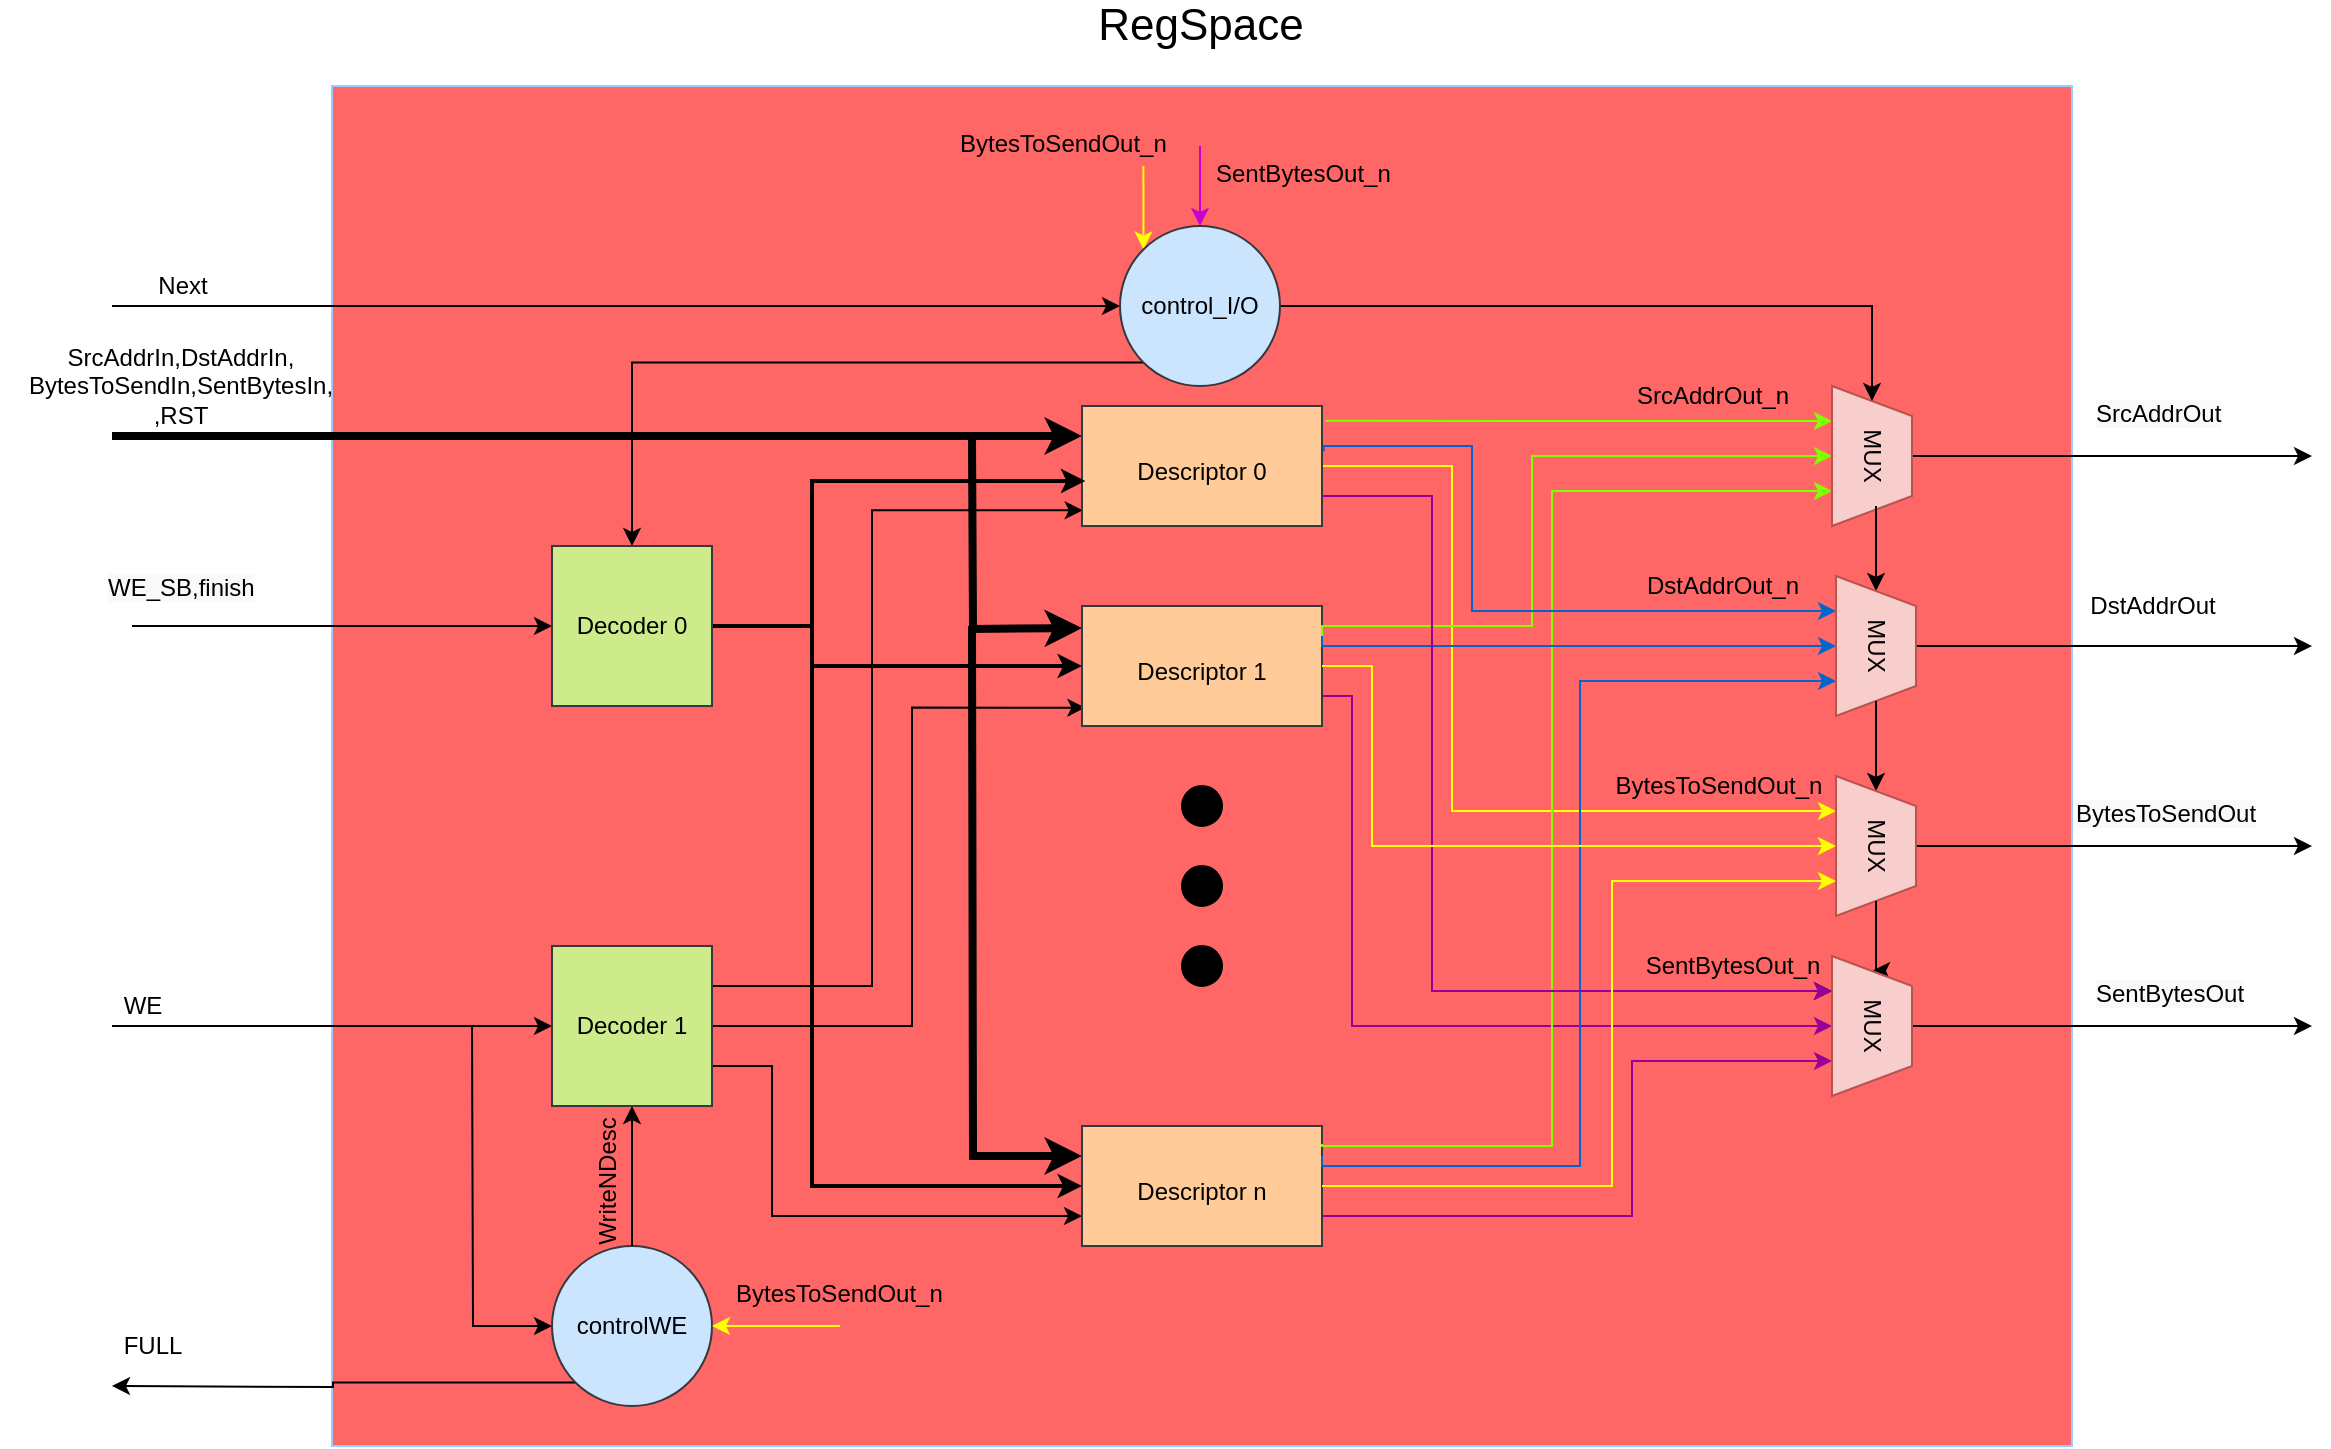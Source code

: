 <mxfile version="20.0.3" type="device"><diagram id="_61jBpjUiUfqDT07Y8HQ" name="Page-1"><mxGraphModel dx="2310" dy="1916" grid="1" gridSize="10" guides="1" tooltips="1" connect="1" arrows="1" fold="1" page="1" pageScale="1" pageWidth="827" pageHeight="1169" math="0" shadow="0"><root><mxCell id="0"/><mxCell id="1" parent="0"/><mxCell id="V_tQSAEmvCcFwxh0mtNC-1" value="" style="rounded=0;whiteSpace=wrap;html=1;fillColor=#FF6666;strokeColor=#99CCFF;fontColor=#ffffff;" parent="1" vertex="1"><mxGeometry x="20" y="10" width="870" height="680" as="geometry"/></mxCell><mxCell id="V_tQSAEmvCcFwxh0mtNC-2" value="&lt;font style=&quot;font-size: 22px;&quot;&gt;RegSpace&lt;/font&gt;" style="text;html=1;align=center;verticalAlign=middle;resizable=0;points=[];autosize=1;strokeColor=none;fillColor=none;" parent="1" vertex="1"><mxGeometry x="394" y="-30" width="120" height="20" as="geometry"/></mxCell><mxCell id="V_tQSAEmvCcFwxh0mtNC-14" style="edgeStyle=orthogonalEdgeStyle;rounded=0;orthogonalLoop=1;jettySize=auto;html=1;exitX=0;exitY=0.25;exitDx=0;exitDy=0;fontSize=12;startArrow=classic;startFill=1;endArrow=none;endFill=0;strokeWidth=4;" parent="1" source="V_tQSAEmvCcFwxh0mtNC-3" edge="1"><mxGeometry relative="1" as="geometry"><mxPoint x="-90" y="185" as="targetPoint"/></mxGeometry></mxCell><mxCell id="V_tQSAEmvCcFwxh0mtNC-29" style="edgeStyle=orthogonalEdgeStyle;rounded=0;orthogonalLoop=1;jettySize=auto;html=1;exitX=0.003;exitY=0.869;exitDx=0;exitDy=0;entryX=1;entryY=0.25;entryDx=0;entryDy=0;fontSize=12;startArrow=classic;startFill=1;endArrow=none;endFill=0;strokeWidth=1;exitPerimeter=0;" parent="1" source="V_tQSAEmvCcFwxh0mtNC-3" target="V_tQSAEmvCcFwxh0mtNC-11" edge="1"><mxGeometry relative="1" as="geometry"><Array as="points"><mxPoint x="290" y="222"/><mxPoint x="290" y="460"/></Array></mxGeometry></mxCell><mxCell id="V_tQSAEmvCcFwxh0mtNC-60" style="edgeStyle=orthogonalEdgeStyle;rounded=0;orthogonalLoop=1;jettySize=auto;html=1;exitX=1;exitY=0.5;exitDx=0;exitDy=0;entryX=0.25;entryY=1;entryDx=0;entryDy=0;fontSize=12;startArrow=none;startFill=0;endArrow=classic;endFill=1;strokeWidth=1;strokeColor=#FFFF00;" parent="1" source="V_tQSAEmvCcFwxh0mtNC-3" target="V_tQSAEmvCcFwxh0mtNC-37" edge="1"><mxGeometry relative="1" as="geometry"><Array as="points"><mxPoint x="580" y="200"/><mxPoint x="580" y="373"/></Array></mxGeometry></mxCell><mxCell id="V_tQSAEmvCcFwxh0mtNC-64" style="edgeStyle=orthogonalEdgeStyle;rounded=0;orthogonalLoop=1;jettySize=auto;html=1;exitX=1;exitY=0.75;exitDx=0;exitDy=0;entryX=0.25;entryY=1;entryDx=0;entryDy=0;fontSize=12;startArrow=none;startFill=0;endArrow=classic;endFill=1;strokeWidth=1;" parent="1" source="V_tQSAEmvCcFwxh0mtNC-3" target="V_tQSAEmvCcFwxh0mtNC-38" edge="1"><mxGeometry relative="1" as="geometry"><Array as="points"><mxPoint x="570" y="215"/><mxPoint x="570" y="463"/></Array></mxGeometry></mxCell><mxCell id="V_tQSAEmvCcFwxh0mtNC-3" value="&lt;font style=&quot;font-size: 12px;&quot;&gt;Descriptor 0&lt;/font&gt;" style="rounded=0;whiteSpace=wrap;html=1;fontSize=22;fillColor=#ffcc99;strokeColor=#36393d;" parent="1" vertex="1"><mxGeometry x="395" y="170" width="120" height="60" as="geometry"/></mxCell><mxCell id="V_tQSAEmvCcFwxh0mtNC-17" style="edgeStyle=orthogonalEdgeStyle;rounded=0;orthogonalLoop=1;jettySize=auto;html=1;exitX=0;exitY=0.25;exitDx=0;exitDy=0;fontSize=12;startArrow=classic;startFill=1;endArrow=none;endFill=0;strokeWidth=4;" parent="1" edge="1"><mxGeometry relative="1" as="geometry"><mxPoint x="340" y="186" as="targetPoint"/><mxPoint x="395" y="281" as="sourcePoint"/></mxGeometry></mxCell><mxCell id="V_tQSAEmvCcFwxh0mtNC-30" style="edgeStyle=orthogonalEdgeStyle;rounded=0;orthogonalLoop=1;jettySize=auto;html=1;exitX=0.014;exitY=0.847;exitDx=0;exitDy=0;entryX=1;entryY=0.5;entryDx=0;entryDy=0;fontSize=12;startArrow=classic;startFill=1;endArrow=none;endFill=0;strokeWidth=1;exitPerimeter=0;" parent="1" source="V_tQSAEmvCcFwxh0mtNC-4" target="V_tQSAEmvCcFwxh0mtNC-11" edge="1"><mxGeometry relative="1" as="geometry"><Array as="points"><mxPoint x="310" y="321"/><mxPoint x="310" y="480"/></Array></mxGeometry></mxCell><mxCell id="V_tQSAEmvCcFwxh0mtNC-61" style="edgeStyle=orthogonalEdgeStyle;rounded=0;orthogonalLoop=1;jettySize=auto;html=1;exitX=1;exitY=0.5;exitDx=0;exitDy=0;entryX=0.5;entryY=1;entryDx=0;entryDy=0;fontSize=12;startArrow=none;startFill=0;endArrow=classic;endFill=1;strokeWidth=1;strokeColor=#FF8000;" parent="1" source="V_tQSAEmvCcFwxh0mtNC-4" target="V_tQSAEmvCcFwxh0mtNC-37" edge="1"><mxGeometry relative="1" as="geometry"><Array as="points"><mxPoint x="540" y="300"/><mxPoint x="540" y="390"/></Array></mxGeometry></mxCell><mxCell id="V_tQSAEmvCcFwxh0mtNC-63" style="edgeStyle=orthogonalEdgeStyle;rounded=0;orthogonalLoop=1;jettySize=auto;html=1;exitX=1;exitY=0.75;exitDx=0;exitDy=0;entryX=0.5;entryY=1;entryDx=0;entryDy=0;fontSize=12;startArrow=none;startFill=0;endArrow=classic;endFill=1;strokeWidth=1;strokeColor=#990099;" parent="1" source="V_tQSAEmvCcFwxh0mtNC-4" target="V_tQSAEmvCcFwxh0mtNC-38" edge="1"><mxGeometry relative="1" as="geometry"><Array as="points"><mxPoint x="530" y="315"/><mxPoint x="530" y="480"/></Array></mxGeometry></mxCell><mxCell id="V_tQSAEmvCcFwxh0mtNC-4" value="&lt;font style=&quot;font-size: 12px;&quot;&gt;Descriptor 1&lt;/font&gt;" style="rounded=0;whiteSpace=wrap;html=1;fontSize=22;fillColor=#ffcc99;strokeColor=#36393d;" parent="1" vertex="1"><mxGeometry x="395" y="270" width="120" height="60" as="geometry"/></mxCell><mxCell id="V_tQSAEmvCcFwxh0mtNC-19" style="edgeStyle=orthogonalEdgeStyle;rounded=0;orthogonalLoop=1;jettySize=auto;html=1;exitX=0;exitY=0.25;exitDx=0;exitDy=0;fontSize=12;startArrow=classic;startFill=1;endArrow=none;endFill=0;strokeWidth=4;" parent="1" source="V_tQSAEmvCcFwxh0mtNC-5" edge="1"><mxGeometry relative="1" as="geometry"><mxPoint x="340" y="280" as="targetPoint"/></mxGeometry></mxCell><mxCell id="V_tQSAEmvCcFwxh0mtNC-32" style="edgeStyle=orthogonalEdgeStyle;rounded=0;orthogonalLoop=1;jettySize=auto;html=1;exitX=0;exitY=0.75;exitDx=0;exitDy=0;entryX=1;entryY=0.75;entryDx=0;entryDy=0;fontSize=12;startArrow=classic;startFill=1;endArrow=none;endFill=0;strokeWidth=1;" parent="1" source="V_tQSAEmvCcFwxh0mtNC-5" target="V_tQSAEmvCcFwxh0mtNC-11" edge="1"><mxGeometry relative="1" as="geometry"><Array as="points"><mxPoint x="240" y="575"/><mxPoint x="240" y="500"/></Array></mxGeometry></mxCell><mxCell id="V_tQSAEmvCcFwxh0mtNC-62" style="edgeStyle=orthogonalEdgeStyle;rounded=0;orthogonalLoop=1;jettySize=auto;html=1;exitX=1;exitY=0.5;exitDx=0;exitDy=0;entryX=0.75;entryY=1;entryDx=0;entryDy=0;fontSize=12;startArrow=none;startFill=0;endArrow=classic;endFill=1;strokeWidth=1;strokeColor=#FF8000;" parent="1" source="V_tQSAEmvCcFwxh0mtNC-5" target="V_tQSAEmvCcFwxh0mtNC-37" edge="1"><mxGeometry relative="1" as="geometry"><Array as="points"><mxPoint x="660" y="560"/><mxPoint x="660" y="408"/></Array></mxGeometry></mxCell><mxCell id="V_tQSAEmvCcFwxh0mtNC-65" style="edgeStyle=orthogonalEdgeStyle;rounded=0;orthogonalLoop=1;jettySize=auto;html=1;exitX=1;exitY=0.75;exitDx=0;exitDy=0;entryX=0.75;entryY=1;entryDx=0;entryDy=0;fontSize=12;startArrow=none;startFill=0;endArrow=classic;endFill=1;strokeWidth=1;strokeColor=#990099;" parent="1" source="V_tQSAEmvCcFwxh0mtNC-5" target="V_tQSAEmvCcFwxh0mtNC-38" edge="1"><mxGeometry relative="1" as="geometry"><Array as="points"><mxPoint x="670" y="575"/><mxPoint x="670" y="498"/></Array></mxGeometry></mxCell><mxCell id="V_tQSAEmvCcFwxh0mtNC-5" value="&lt;font style=&quot;font-size: 12px;&quot;&gt;Descriptor n&lt;/font&gt;" style="rounded=0;whiteSpace=wrap;html=1;fontSize=22;fillColor=#ffcc99;strokeColor=#36393d;" parent="1" vertex="1"><mxGeometry x="395" y="530" width="120" height="60" as="geometry"/></mxCell><mxCell id="V_tQSAEmvCcFwxh0mtNC-6" value="" style="ellipse;whiteSpace=wrap;html=1;fontSize=12;gradientColor=#000000;fillColor=#000000;" parent="1" vertex="1"><mxGeometry x="445" y="360" width="20" height="20" as="geometry"/></mxCell><mxCell id="V_tQSAEmvCcFwxh0mtNC-7" value="" style="ellipse;whiteSpace=wrap;html=1;fontSize=12;gradientColor=#000000;fillColor=#000000;" parent="1" vertex="1"><mxGeometry x="445" y="400" width="20" height="20" as="geometry"/></mxCell><mxCell id="V_tQSAEmvCcFwxh0mtNC-8" value="" style="ellipse;whiteSpace=wrap;html=1;fontSize=12;gradientColor=#000000;fillColor=#000000;" parent="1" vertex="1"><mxGeometry x="445" y="440" width="20" height="20" as="geometry"/></mxCell><mxCell id="V_tQSAEmvCcFwxh0mtNC-26" style="edgeStyle=orthogonalEdgeStyle;rounded=0;orthogonalLoop=1;jettySize=auto;html=1;exitX=0;exitY=0.5;exitDx=0;exitDy=0;fontSize=12;startArrow=classic;startFill=1;endArrow=none;endFill=0;strokeWidth=1;" parent="1" source="V_tQSAEmvCcFwxh0mtNC-10" edge="1"><mxGeometry relative="1" as="geometry"><mxPoint x="90" y="480" as="targetPoint"/></mxGeometry></mxCell><mxCell id="V_tQSAEmvCcFwxh0mtNC-102" style="edgeStyle=orthogonalEdgeStyle;rounded=0;orthogonalLoop=1;jettySize=auto;html=1;exitX=0;exitY=1;exitDx=0;exitDy=0;fontSize=12;startArrow=none;startFill=0;endArrow=classic;endFill=1;strokeColor=#000000;strokeWidth=1;" parent="1" source="V_tQSAEmvCcFwxh0mtNC-10" edge="1"><mxGeometry relative="1" as="geometry"><mxPoint x="-90" y="660" as="targetPoint"/></mxGeometry></mxCell><mxCell id="V_tQSAEmvCcFwxh0mtNC-10" value="controlWE" style="ellipse;whiteSpace=wrap;html=1;aspect=fixed;fontSize=12;fillColor=#cce5ff;strokeColor=#36393d;" parent="1" vertex="1"><mxGeometry x="130" y="590" width="80" height="80" as="geometry"/></mxCell><mxCell id="V_tQSAEmvCcFwxh0mtNC-22" style="edgeStyle=orthogonalEdgeStyle;rounded=0;orthogonalLoop=1;jettySize=auto;html=1;exitX=0;exitY=0.5;exitDx=0;exitDy=0;fontSize=12;startArrow=classic;startFill=1;endArrow=none;endFill=0;strokeWidth=1;" parent="1" source="V_tQSAEmvCcFwxh0mtNC-11" edge="1"><mxGeometry relative="1" as="geometry"><mxPoint x="-90" y="480" as="targetPoint"/></mxGeometry></mxCell><mxCell id="V_tQSAEmvCcFwxh0mtNC-25" style="edgeStyle=orthogonalEdgeStyle;rounded=0;orthogonalLoop=1;jettySize=auto;html=1;exitX=0.5;exitY=1;exitDx=0;exitDy=0;entryX=0.5;entryY=0;entryDx=0;entryDy=0;fontSize=12;startArrow=classic;startFill=1;endArrow=none;endFill=0;strokeWidth=1;" parent="1" source="V_tQSAEmvCcFwxh0mtNC-11" target="V_tQSAEmvCcFwxh0mtNC-10" edge="1"><mxGeometry relative="1" as="geometry"/></mxCell><mxCell id="V_tQSAEmvCcFwxh0mtNC-11" value="Decoder 1" style="whiteSpace=wrap;html=1;aspect=fixed;fontSize=12;fillColor=#cdeb8b;strokeColor=#36393d;" parent="1" vertex="1"><mxGeometry x="130" y="440" width="80" height="80" as="geometry"/></mxCell><mxCell id="V_tQSAEmvCcFwxh0mtNC-21" value="SrcAddrIn,DstAddrIn,&lt;br&gt;BytesToSendIn,SentBytesIn,&lt;br&gt;,RST" style="text;html=1;align=center;verticalAlign=middle;resizable=0;points=[];autosize=1;strokeColor=none;fillColor=none;fontSize=12;" parent="1" vertex="1"><mxGeometry x="-146" y="130" width="180" height="60" as="geometry"/></mxCell><mxCell id="V_tQSAEmvCcFwxh0mtNC-23" value="WE" style="text;html=1;align=center;verticalAlign=middle;resizable=0;points=[];autosize=1;strokeColor=none;fillColor=none;fontSize=12;" parent="1" vertex="1"><mxGeometry x="-90" y="460" width="30" height="20" as="geometry"/></mxCell><mxCell id="V_tQSAEmvCcFwxh0mtNC-27" value="WriteNDesc" style="text;html=1;align=center;verticalAlign=middle;resizable=0;points=[];autosize=1;strokeColor=none;fillColor=none;fontSize=12;rotation=-90;" parent="1" vertex="1"><mxGeometry x="118" y="548" width="80" height="20" as="geometry"/></mxCell><mxCell id="V_tQSAEmvCcFwxh0mtNC-40" style="edgeStyle=orthogonalEdgeStyle;rounded=0;orthogonalLoop=1;jettySize=auto;html=1;exitX=0.25;exitY=1;exitDx=0;exitDy=0;entryX=1.013;entryY=0.123;entryDx=0;entryDy=0;entryPerimeter=0;fontSize=12;startArrow=classic;startFill=1;endArrow=none;endFill=0;strokeWidth=1;fillColor=#ffcccc;strokeColor=#80FF00;" parent="1" source="V_tQSAEmvCcFwxh0mtNC-33" target="V_tQSAEmvCcFwxh0mtNC-3" edge="1"><mxGeometry relative="1" as="geometry"/></mxCell><mxCell id="V_tQSAEmvCcFwxh0mtNC-42" style="edgeStyle=orthogonalEdgeStyle;rounded=0;orthogonalLoop=1;jettySize=auto;html=1;exitX=0.5;exitY=1;exitDx=0;exitDy=0;fontSize=12;startArrow=classic;startFill=1;endArrow=none;endFill=0;strokeWidth=1;entryX=1;entryY=0.25;entryDx=0;entryDy=0;fillColor=#ffcccc;strokeColor=#80FF00;" parent="1" source="V_tQSAEmvCcFwxh0mtNC-33" target="V_tQSAEmvCcFwxh0mtNC-4" edge="1"><mxGeometry relative="1" as="geometry"><mxPoint x="520" y="280" as="targetPoint"/><Array as="points"><mxPoint x="620" y="195"/><mxPoint x="620" y="280"/><mxPoint x="515" y="280"/></Array></mxGeometry></mxCell><mxCell id="V_tQSAEmvCcFwxh0mtNC-43" style="edgeStyle=orthogonalEdgeStyle;rounded=0;orthogonalLoop=1;jettySize=auto;html=1;exitX=0.75;exitY=1;exitDx=0;exitDy=0;entryX=1;entryY=0.15;entryDx=0;entryDy=0;fontSize=12;startArrow=classic;startFill=1;endArrow=none;endFill=0;strokeWidth=1;entryPerimeter=0;fillColor=#ffcccc;strokeColor=#80FF00;" parent="1" source="V_tQSAEmvCcFwxh0mtNC-33" target="V_tQSAEmvCcFwxh0mtNC-5" edge="1"><mxGeometry relative="1" as="geometry"><Array as="points"><mxPoint x="630" y="213"/><mxPoint x="630" y="540"/></Array></mxGeometry></mxCell><mxCell id="V_tQSAEmvCcFwxh0mtNC-77" style="edgeStyle=orthogonalEdgeStyle;rounded=0;orthogonalLoop=1;jettySize=auto;html=1;exitX=0.5;exitY=0;exitDx=0;exitDy=0;fontSize=12;startArrow=none;startFill=0;endArrow=classic;endFill=1;strokeColor=#000000;strokeWidth=1;" parent="1" source="V_tQSAEmvCcFwxh0mtNC-33" edge="1"><mxGeometry relative="1" as="geometry"><mxPoint x="1010" y="195" as="targetPoint"/></mxGeometry></mxCell><mxCell id="V_tQSAEmvCcFwxh0mtNC-33" value="MUX" style="shape=trapezoid;perimeter=trapezoidPerimeter;whiteSpace=wrap;html=1;fixedSize=1;fontSize=12;fillColor=#f8cecc;rotation=90;size=15;strokeColor=#b85450;" parent="1" vertex="1"><mxGeometry x="755" y="175" width="70" height="40" as="geometry"/></mxCell><mxCell id="V_tQSAEmvCcFwxh0mtNC-55" style="edgeStyle=orthogonalEdgeStyle;rounded=0;orthogonalLoop=1;jettySize=auto;html=1;exitX=0.25;exitY=1;exitDx=0;exitDy=0;entryX=1.007;entryY=0.377;entryDx=0;entryDy=0;fontSize=12;startArrow=classic;startFill=1;endArrow=none;endFill=0;strokeWidth=1;entryPerimeter=0;strokeColor=#0066CC;" parent="1" source="V_tQSAEmvCcFwxh0mtNC-36" target="V_tQSAEmvCcFwxh0mtNC-3" edge="1"><mxGeometry relative="1" as="geometry"><Array as="points"><mxPoint x="590" y="273"/><mxPoint x="590" y="190"/><mxPoint x="516" y="190"/></Array></mxGeometry></mxCell><mxCell id="V_tQSAEmvCcFwxh0mtNC-57" style="edgeStyle=orthogonalEdgeStyle;rounded=0;orthogonalLoop=1;jettySize=auto;html=1;exitX=0.5;exitY=1;exitDx=0;exitDy=0;fontSize=12;startArrow=classic;startFill=1;endArrow=none;endFill=0;strokeWidth=1;entryX=1;entryY=0.25;entryDx=0;entryDy=0;strokeColor=#0066CC;" parent="1" source="V_tQSAEmvCcFwxh0mtNC-36" target="V_tQSAEmvCcFwxh0mtNC-4" edge="1"><mxGeometry relative="1" as="geometry"><mxPoint x="520" y="290" as="targetPoint"/><Array as="points"><mxPoint x="515" y="290"/></Array></mxGeometry></mxCell><mxCell id="V_tQSAEmvCcFwxh0mtNC-59" style="edgeStyle=orthogonalEdgeStyle;rounded=0;orthogonalLoop=1;jettySize=auto;html=1;exitX=0.75;exitY=1;exitDx=0;exitDy=0;entryX=1;entryY=0.25;entryDx=0;entryDy=0;fontSize=12;startArrow=classic;startFill=1;endArrow=none;endFill=0;strokeWidth=1;strokeColor=#0066CC;" parent="1" source="V_tQSAEmvCcFwxh0mtNC-36" target="V_tQSAEmvCcFwxh0mtNC-5" edge="1"><mxGeometry relative="1" as="geometry"><Array as="points"><mxPoint x="644" y="308"/><mxPoint x="644" y="550"/><mxPoint x="515" y="550"/></Array></mxGeometry></mxCell><mxCell id="V_tQSAEmvCcFwxh0mtNC-78" style="edgeStyle=orthogonalEdgeStyle;rounded=0;orthogonalLoop=1;jettySize=auto;html=1;exitX=0.5;exitY=0;exitDx=0;exitDy=0;fontSize=12;startArrow=none;startFill=0;endArrow=classic;endFill=1;strokeColor=#000000;strokeWidth=1;" parent="1" source="V_tQSAEmvCcFwxh0mtNC-36" edge="1"><mxGeometry relative="1" as="geometry"><mxPoint x="1010" y="290" as="targetPoint"/></mxGeometry></mxCell><mxCell id="V_tQSAEmvCcFwxh0mtNC-90" style="edgeStyle=orthogonalEdgeStyle;rounded=0;orthogonalLoop=1;jettySize=auto;html=1;exitX=0;exitY=0.5;exitDx=0;exitDy=0;fontSize=12;startArrow=classic;startFill=1;endArrow=none;endFill=0;strokeColor=#000000;strokeWidth=1;" parent="1" source="V_tQSAEmvCcFwxh0mtNC-36" edge="1"><mxGeometry relative="1" as="geometry"><mxPoint x="792" y="220" as="targetPoint"/></mxGeometry></mxCell><mxCell id="V_tQSAEmvCcFwxh0mtNC-36" value="MUX" style="shape=trapezoid;perimeter=trapezoidPerimeter;whiteSpace=wrap;html=1;fixedSize=1;fontSize=12;fillColor=#f8cecc;rotation=90;size=15;strokeColor=#b85450;" parent="1" vertex="1"><mxGeometry x="757" y="270" width="70" height="40" as="geometry"/></mxCell><mxCell id="V_tQSAEmvCcFwxh0mtNC-79" style="edgeStyle=orthogonalEdgeStyle;rounded=0;orthogonalLoop=1;jettySize=auto;html=1;exitX=0.5;exitY=0;exitDx=0;exitDy=0;fontSize=12;startArrow=none;startFill=0;endArrow=classic;endFill=1;strokeColor=#000000;strokeWidth=1;" parent="1" source="V_tQSAEmvCcFwxh0mtNC-37" edge="1"><mxGeometry relative="1" as="geometry"><mxPoint x="1010" y="390" as="targetPoint"/></mxGeometry></mxCell><mxCell id="V_tQSAEmvCcFwxh0mtNC-89" style="edgeStyle=orthogonalEdgeStyle;rounded=0;orthogonalLoop=1;jettySize=auto;html=1;exitX=0;exitY=0.5;exitDx=0;exitDy=0;fontSize=12;startArrow=classic;startFill=1;endArrow=none;endFill=0;strokeColor=#000000;strokeWidth=1;" parent="1" source="V_tQSAEmvCcFwxh0mtNC-37" target="V_tQSAEmvCcFwxh0mtNC-36" edge="1"><mxGeometry relative="1" as="geometry"/></mxCell><mxCell id="V_tQSAEmvCcFwxh0mtNC-37" value="MUX" style="shape=trapezoid;perimeter=trapezoidPerimeter;whiteSpace=wrap;html=1;fixedSize=1;fontSize=12;fillColor=#f8cecc;rotation=90;size=15;strokeColor=#b85450;" parent="1" vertex="1"><mxGeometry x="757" y="370" width="70" height="40" as="geometry"/></mxCell><mxCell id="V_tQSAEmvCcFwxh0mtNC-80" style="edgeStyle=orthogonalEdgeStyle;rounded=0;orthogonalLoop=1;jettySize=auto;html=1;exitX=0.5;exitY=0;exitDx=0;exitDy=0;fontSize=12;startArrow=none;startFill=0;endArrow=classic;endFill=1;strokeColor=#000000;strokeWidth=1;" parent="1" source="V_tQSAEmvCcFwxh0mtNC-38" edge="1"><mxGeometry relative="1" as="geometry"><mxPoint x="1010" y="480" as="targetPoint"/></mxGeometry></mxCell><mxCell id="V_tQSAEmvCcFwxh0mtNC-88" style="edgeStyle=orthogonalEdgeStyle;rounded=0;orthogonalLoop=1;jettySize=auto;html=1;exitX=0;exitY=0.5;exitDx=0;exitDy=0;entryX=1;entryY=0.5;entryDx=0;entryDy=0;fontSize=12;startArrow=classic;startFill=1;endArrow=none;endFill=0;strokeColor=#000000;strokeWidth=1;" parent="1" source="V_tQSAEmvCcFwxh0mtNC-38" target="V_tQSAEmvCcFwxh0mtNC-37" edge="1"><mxGeometry relative="1" as="geometry"/></mxCell><mxCell id="V_tQSAEmvCcFwxh0mtNC-38" value="MUX" style="shape=trapezoid;perimeter=trapezoidPerimeter;whiteSpace=wrap;html=1;fixedSize=1;fontSize=12;fillColor=#f8cecc;rotation=90;size=15;strokeColor=#b85450;" parent="1" vertex="1"><mxGeometry x="755" y="460" width="70" height="40" as="geometry"/></mxCell><mxCell id="V_tQSAEmvCcFwxh0mtNC-69" style="edgeStyle=orthogonalEdgeStyle;rounded=0;orthogonalLoop=1;jettySize=auto;html=1;exitX=1;exitY=0.75;exitDx=0;exitDy=0;entryX=0.25;entryY=1;entryDx=0;entryDy=0;fontSize=12;startArrow=none;startFill=0;endArrow=classic;endFill=1;strokeWidth=1;strokeColor=#990099;" parent="1" edge="1"><mxGeometry relative="1" as="geometry"><mxPoint x="515" y="215" as="sourcePoint"/><mxPoint x="770" y="462.5" as="targetPoint"/><Array as="points"><mxPoint x="570" y="215"/><mxPoint x="570" y="463"/></Array></mxGeometry></mxCell><mxCell id="V_tQSAEmvCcFwxh0mtNC-70" value="SrcAddrOut_n" style="text;html=1;align=center;verticalAlign=middle;resizable=0;points=[];autosize=1;strokeColor=none;fillColor=none;fontSize=12;" parent="1" vertex="1"><mxGeometry x="665" y="155" width="90" height="20" as="geometry"/></mxCell><mxCell id="V_tQSAEmvCcFwxh0mtNC-71" value="DstAddrOut_n" style="text;html=1;align=center;verticalAlign=middle;resizable=0;points=[];autosize=1;strokeColor=none;fillColor=none;fontSize=12;" parent="1" vertex="1"><mxGeometry x="670" y="250" width="90" height="20" as="geometry"/></mxCell><mxCell id="V_tQSAEmvCcFwxh0mtNC-72" value="BytesToSendOut_n" style="text;html=1;align=center;verticalAlign=middle;resizable=0;points=[];autosize=1;strokeColor=none;fillColor=none;fontSize=12;" parent="1" vertex="1"><mxGeometry x="653" y="350" width="120" height="20" as="geometry"/></mxCell><mxCell id="V_tQSAEmvCcFwxh0mtNC-73" value="SentBytesOut_n" style="text;html=1;align=center;verticalAlign=middle;resizable=0;points=[];autosize=1;strokeColor=none;fillColor=none;fontSize=12;" parent="1" vertex="1"><mxGeometry x="670" y="440" width="100" height="20" as="geometry"/></mxCell><mxCell id="V_tQSAEmvCcFwxh0mtNC-75" style="edgeStyle=orthogonalEdgeStyle;rounded=0;orthogonalLoop=1;jettySize=auto;html=1;exitX=1;exitY=0.5;exitDx=0;exitDy=0;entryX=0.75;entryY=1;entryDx=0;entryDy=0;fontSize=12;startArrow=none;startFill=0;endArrow=classic;endFill=1;strokeWidth=1;strokeColor=#FFFF00;" parent="1" edge="1"><mxGeometry relative="1" as="geometry"><mxPoint x="515" y="560" as="sourcePoint"/><mxPoint x="772" y="407.5" as="targetPoint"/><Array as="points"><mxPoint x="660" y="560"/><mxPoint x="660" y="408"/></Array></mxGeometry></mxCell><mxCell id="V_tQSAEmvCcFwxh0mtNC-76" style="edgeStyle=orthogonalEdgeStyle;rounded=0;orthogonalLoop=1;jettySize=auto;html=1;exitX=1;exitY=0.5;exitDx=0;exitDy=0;entryX=0.5;entryY=1;entryDx=0;entryDy=0;fontSize=12;startArrow=none;startFill=0;endArrow=classic;endFill=1;strokeWidth=1;strokeColor=#FFFF00;" parent="1" edge="1"><mxGeometry relative="1" as="geometry"><mxPoint x="515" y="300" as="sourcePoint"/><mxPoint x="772" y="390" as="targetPoint"/><Array as="points"><mxPoint x="540" y="300"/><mxPoint x="540" y="390"/></Array></mxGeometry></mxCell><mxCell id="V_tQSAEmvCcFwxh0mtNC-81" value="DstAddrOut" style="text;html=1;align=center;verticalAlign=middle;resizable=0;points=[];autosize=1;strokeColor=none;fillColor=none;fontSize=12;" parent="1" vertex="1"><mxGeometry x="890" y="260" width="80" height="20" as="geometry"/></mxCell><mxCell id="V_tQSAEmvCcFwxh0mtNC-82" value="&lt;span style=&quot;color: rgb(0, 0, 0); font-family: Helvetica; font-size: 12px; font-style: normal; font-variant-ligatures: normal; font-variant-caps: normal; font-weight: 400; letter-spacing: normal; orphans: 2; text-align: center; text-indent: 0px; text-transform: none; widows: 2; word-spacing: 0px; -webkit-text-stroke-width: 0px; background-color: rgb(248, 249, 250); text-decoration-thickness: initial; text-decoration-style: initial; text-decoration-color: initial; float: none; display: inline !important;&quot;&gt;BytesToSendOut&lt;/span&gt;" style="text;whiteSpace=wrap;html=1;fontSize=12;" parent="1" vertex="1"><mxGeometry x="890" y="360" width="120" height="30" as="geometry"/></mxCell><mxCell id="V_tQSAEmvCcFwxh0mtNC-83" value="&lt;span style=&quot;color: rgb(0, 0, 0); font-family: Helvetica; font-size: 12px; font-style: normal; font-variant-ligatures: normal; font-variant-caps: normal; font-weight: 400; letter-spacing: normal; orphans: 2; text-align: center; text-indent: 0px; text-transform: none; widows: 2; word-spacing: 0px; -webkit-text-stroke-width: 0px; background-color: rgb(248, 249, 250); text-decoration-thickness: initial; text-decoration-style: initial; text-decoration-color: initial; float: none; display: inline !important;&quot;&gt;SentBytesOut&lt;/span&gt;" style="text;whiteSpace=wrap;html=1;fontSize=12;" parent="1" vertex="1"><mxGeometry x="900" y="450" width="110" height="30" as="geometry"/></mxCell><mxCell id="V_tQSAEmvCcFwxh0mtNC-85" value="&lt;span style=&quot;color: rgb(0, 0, 0); font-family: Helvetica; font-size: 12px; font-style: normal; font-variant-ligatures: normal; font-variant-caps: normal; font-weight: 400; letter-spacing: normal; orphans: 2; text-align: center; text-indent: 0px; text-transform: none; widows: 2; word-spacing: 0px; -webkit-text-stroke-width: 0px; background-color: rgb(248, 249, 250); text-decoration-thickness: initial; text-decoration-style: initial; text-decoration-color: initial; float: none; display: inline !important;&quot;&gt;SrcAddrOut&lt;/span&gt;" style="text;whiteSpace=wrap;html=1;fontSize=12;" parent="1" vertex="1"><mxGeometry x="900" y="160" width="100" height="30" as="geometry"/></mxCell><mxCell id="V_tQSAEmvCcFwxh0mtNC-91" style="edgeStyle=orthogonalEdgeStyle;rounded=0;orthogonalLoop=1;jettySize=auto;html=1;exitX=0;exitY=0;exitDx=0;exitDy=0;fontSize=12;startArrow=classic;startFill=1;endArrow=none;endFill=0;strokeColor=#FFFF00;strokeWidth=1;" parent="1" source="V_tQSAEmvCcFwxh0mtNC-86" edge="1"><mxGeometry relative="1" as="geometry"><mxPoint x="214.216" y="106.716" as="sourcePoint"/><mxPoint x="426" y="50" as="targetPoint"/><Array as="points"><mxPoint x="426" y="50"/></Array></mxGeometry></mxCell><mxCell id="V_tQSAEmvCcFwxh0mtNC-92" style="edgeStyle=orthogonalEdgeStyle;rounded=0;orthogonalLoop=1;jettySize=auto;html=1;exitX=0.5;exitY=0;exitDx=0;exitDy=0;fontSize=12;startArrow=classic;startFill=1;endArrow=none;endFill=0;strokeColor=#CC00CC;strokeWidth=1;" parent="1" source="V_tQSAEmvCcFwxh0mtNC-86" edge="1"><mxGeometry relative="1" as="geometry"><mxPoint x="454" y="40" as="targetPoint"/><Array as="points"><mxPoint x="454" y="50"/></Array></mxGeometry></mxCell><mxCell id="GZgQyyFfolr0WVD_Wpno-1" style="edgeStyle=orthogonalEdgeStyle;rounded=0;orthogonalLoop=1;jettySize=auto;html=1;exitX=1;exitY=0.5;exitDx=0;exitDy=0;entryX=0;entryY=0.5;entryDx=0;entryDy=0;" edge="1" parent="1" source="V_tQSAEmvCcFwxh0mtNC-86" target="V_tQSAEmvCcFwxh0mtNC-33"><mxGeometry relative="1" as="geometry"><Array as="points"><mxPoint x="790" y="120"/></Array></mxGeometry></mxCell><mxCell id="GZgQyyFfolr0WVD_Wpno-4" style="edgeStyle=orthogonalEdgeStyle;rounded=0;orthogonalLoop=1;jettySize=auto;html=1;exitX=0;exitY=0.5;exitDx=0;exitDy=0;startArrow=classic;startFill=1;endArrow=none;endFill=0;" edge="1" parent="1" source="V_tQSAEmvCcFwxh0mtNC-86"><mxGeometry relative="1" as="geometry"><mxPoint x="-90" y="120" as="targetPoint"/></mxGeometry></mxCell><mxCell id="GZgQyyFfolr0WVD_Wpno-16" style="edgeStyle=orthogonalEdgeStyle;rounded=0;orthogonalLoop=1;jettySize=auto;html=1;exitX=0;exitY=1;exitDx=0;exitDy=0;entryX=0.5;entryY=0;entryDx=0;entryDy=0;startArrow=none;startFill=0;endArrow=classic;endFill=1;strokeWidth=1;" edge="1" parent="1" source="V_tQSAEmvCcFwxh0mtNC-86" target="GZgQyyFfolr0WVD_Wpno-8"><mxGeometry relative="1" as="geometry"/></mxCell><mxCell id="V_tQSAEmvCcFwxh0mtNC-86" value="control_I/O" style="ellipse;whiteSpace=wrap;html=1;aspect=fixed;fontSize=12;fillColor=#cce5ff;strokeColor=#36393d;" parent="1" vertex="1"><mxGeometry x="414" y="80" width="80" height="80" as="geometry"/></mxCell><mxCell id="V_tQSAEmvCcFwxh0mtNC-96" value="&lt;span style=&quot;color: rgb(0, 0, 0); font-family: Helvetica; font-size: 12px; font-style: normal; font-variant-ligatures: normal; font-variant-caps: normal; font-weight: 400; letter-spacing: normal; orphans: 2; text-align: center; text-indent: 0px; text-transform: none; widows: 2; word-spacing: 0px; -webkit-text-stroke-width: 0px; text-decoration-thickness: initial; text-decoration-style: initial; text-decoration-color: initial; float: none; display: inline !important; background-color: rgb(255, 102, 102);&quot;&gt;SentBytesOut_n&lt;/span&gt;" style="text;whiteSpace=wrap;html=1;fontSize=12;" parent="1" vertex="1"><mxGeometry x="460" y="40" width="110" height="30" as="geometry"/></mxCell><mxCell id="V_tQSAEmvCcFwxh0mtNC-97" value="&lt;span style=&quot;color: rgb(0, 0, 0); font-family: Helvetica; font-size: 12px; font-style: normal; font-variant-ligatures: normal; font-variant-caps: normal; font-weight: 400; letter-spacing: normal; orphans: 2; text-align: center; text-indent: 0px; text-transform: none; widows: 2; word-spacing: 0px; -webkit-text-stroke-width: 0px; text-decoration-thickness: initial; text-decoration-style: initial; text-decoration-color: initial; float: none; display: inline !important; background-color: rgb(255, 102, 102);&quot;&gt;BytesToSendOut_n&lt;/span&gt;" style="text;whiteSpace=wrap;html=1;fontSize=12;" parent="1" vertex="1"><mxGeometry x="332" y="25" width="113" height="15" as="geometry"/></mxCell><mxCell id="V_tQSAEmvCcFwxh0mtNC-99" style="edgeStyle=orthogonalEdgeStyle;rounded=0;orthogonalLoop=1;jettySize=auto;html=1;exitX=1;exitY=0.5;exitDx=0;exitDy=0;fontSize=12;startArrow=classic;startFill=1;endArrow=none;endFill=0;strokeColor=#FFFF00;strokeWidth=1;" parent="1" source="V_tQSAEmvCcFwxh0mtNC-10" edge="1"><mxGeometry relative="1" as="geometry"><mxPoint x="354.716" y="626.716" as="sourcePoint"/><mxPoint x="274" y="630" as="targetPoint"/><Array as="points"><mxPoint x="274" y="630"/></Array></mxGeometry></mxCell><mxCell id="V_tQSAEmvCcFwxh0mtNC-100" value="&lt;span style=&quot;color: rgb(0, 0, 0); font-family: Helvetica; font-size: 12px; font-style: normal; font-variant-ligatures: normal; font-variant-caps: normal; font-weight: 400; letter-spacing: normal; orphans: 2; text-align: center; text-indent: 0px; text-transform: none; widows: 2; word-spacing: 0px; -webkit-text-stroke-width: 0px; text-decoration-thickness: initial; text-decoration-style: initial; text-decoration-color: initial; float: none; display: inline !important; background-color: rgb(255, 102, 102);&quot;&gt;BytesToSendOut_n&lt;/span&gt;" style="text;whiteSpace=wrap;html=1;fontSize=12;" parent="1" vertex="1"><mxGeometry x="220" y="600" width="113" height="15" as="geometry"/></mxCell><mxCell id="V_tQSAEmvCcFwxh0mtNC-105" value="FULL" style="text;html=1;align=center;verticalAlign=middle;resizable=0;points=[];autosize=1;strokeColor=none;fillColor=none;fontSize=12;" parent="1" vertex="1"><mxGeometry x="-90" y="630" width="40" height="20" as="geometry"/></mxCell><mxCell id="GZgQyyFfolr0WVD_Wpno-5" value="Next" style="text;html=1;align=center;verticalAlign=middle;resizable=0;points=[];autosize=1;strokeColor=none;fillColor=none;" vertex="1" parent="1"><mxGeometry x="-80" y="95" width="50" height="30" as="geometry"/></mxCell><mxCell id="GZgQyyFfolr0WVD_Wpno-11" style="edgeStyle=orthogonalEdgeStyle;rounded=0;orthogonalLoop=1;jettySize=auto;html=1;exitX=0;exitY=0.5;exitDx=0;exitDy=0;startArrow=classic;startFill=1;endArrow=none;endFill=0;" edge="1" parent="1" source="GZgQyyFfolr0WVD_Wpno-8"><mxGeometry relative="1" as="geometry"><mxPoint x="-80" y="280" as="targetPoint"/></mxGeometry></mxCell><mxCell id="GZgQyyFfolr0WVD_Wpno-13" style="edgeStyle=orthogonalEdgeStyle;rounded=0;orthogonalLoop=1;jettySize=auto;html=1;exitX=1;exitY=0.5;exitDx=0;exitDy=0;entryX=0.014;entryY=0.625;entryDx=0;entryDy=0;startArrow=none;startFill=0;endArrow=classic;endFill=1;strokeWidth=2;entryPerimeter=0;" edge="1" parent="1" source="GZgQyyFfolr0WVD_Wpno-8" target="V_tQSAEmvCcFwxh0mtNC-3"><mxGeometry relative="1" as="geometry"><Array as="points"><mxPoint x="260" y="280"/><mxPoint x="260" y="208"/></Array></mxGeometry></mxCell><mxCell id="GZgQyyFfolr0WVD_Wpno-14" style="edgeStyle=orthogonalEdgeStyle;rounded=0;orthogonalLoop=1;jettySize=auto;html=1;exitX=1;exitY=0.5;exitDx=0;exitDy=0;entryX=0;entryY=0.5;entryDx=0;entryDy=0;startArrow=none;startFill=0;endArrow=classic;endFill=1;strokeWidth=2;" edge="1" parent="1" source="GZgQyyFfolr0WVD_Wpno-8" target="V_tQSAEmvCcFwxh0mtNC-4"><mxGeometry relative="1" as="geometry"><Array as="points"><mxPoint x="260" y="280"/><mxPoint x="260" y="300"/></Array></mxGeometry></mxCell><mxCell id="GZgQyyFfolr0WVD_Wpno-15" style="edgeStyle=orthogonalEdgeStyle;rounded=0;orthogonalLoop=1;jettySize=auto;html=1;exitX=1;exitY=0.5;exitDx=0;exitDy=0;entryX=0;entryY=0.5;entryDx=0;entryDy=0;startArrow=none;startFill=0;endArrow=classic;endFill=1;strokeWidth=2;" edge="1" parent="1" source="GZgQyyFfolr0WVD_Wpno-8" target="V_tQSAEmvCcFwxh0mtNC-5"><mxGeometry relative="1" as="geometry"><Array as="points"><mxPoint x="260" y="280"/><mxPoint x="260" y="560"/></Array></mxGeometry></mxCell><mxCell id="GZgQyyFfolr0WVD_Wpno-8" value="Decoder 0" style="whiteSpace=wrap;html=1;aspect=fixed;fontSize=12;fillColor=#cdeb8b;strokeColor=#36393d;" vertex="1" parent="1"><mxGeometry x="130" y="240" width="80" height="80" as="geometry"/></mxCell><mxCell id="GZgQyyFfolr0WVD_Wpno-9" value="&lt;span style=&quot;color: rgb(0, 0, 0); font-family: Helvetica; font-size: 12px; font-style: normal; font-variant-ligatures: normal; font-variant-caps: normal; font-weight: 400; letter-spacing: normal; orphans: 2; text-align: center; text-indent: 0px; text-transform: none; widows: 2; word-spacing: 0px; -webkit-text-stroke-width: 0px; background-color: rgb(248, 249, 250); text-decoration-thickness: initial; text-decoration-style: initial; text-decoration-color: initial; float: none; display: inline !important;&quot;&gt;WE_SB,finish&lt;br&gt;&lt;/span&gt;" style="text;whiteSpace=wrap;html=1;" vertex="1" parent="1"><mxGeometry x="-94" y="247" width="110" height="40" as="geometry"/></mxCell></root></mxGraphModel></diagram></mxfile>